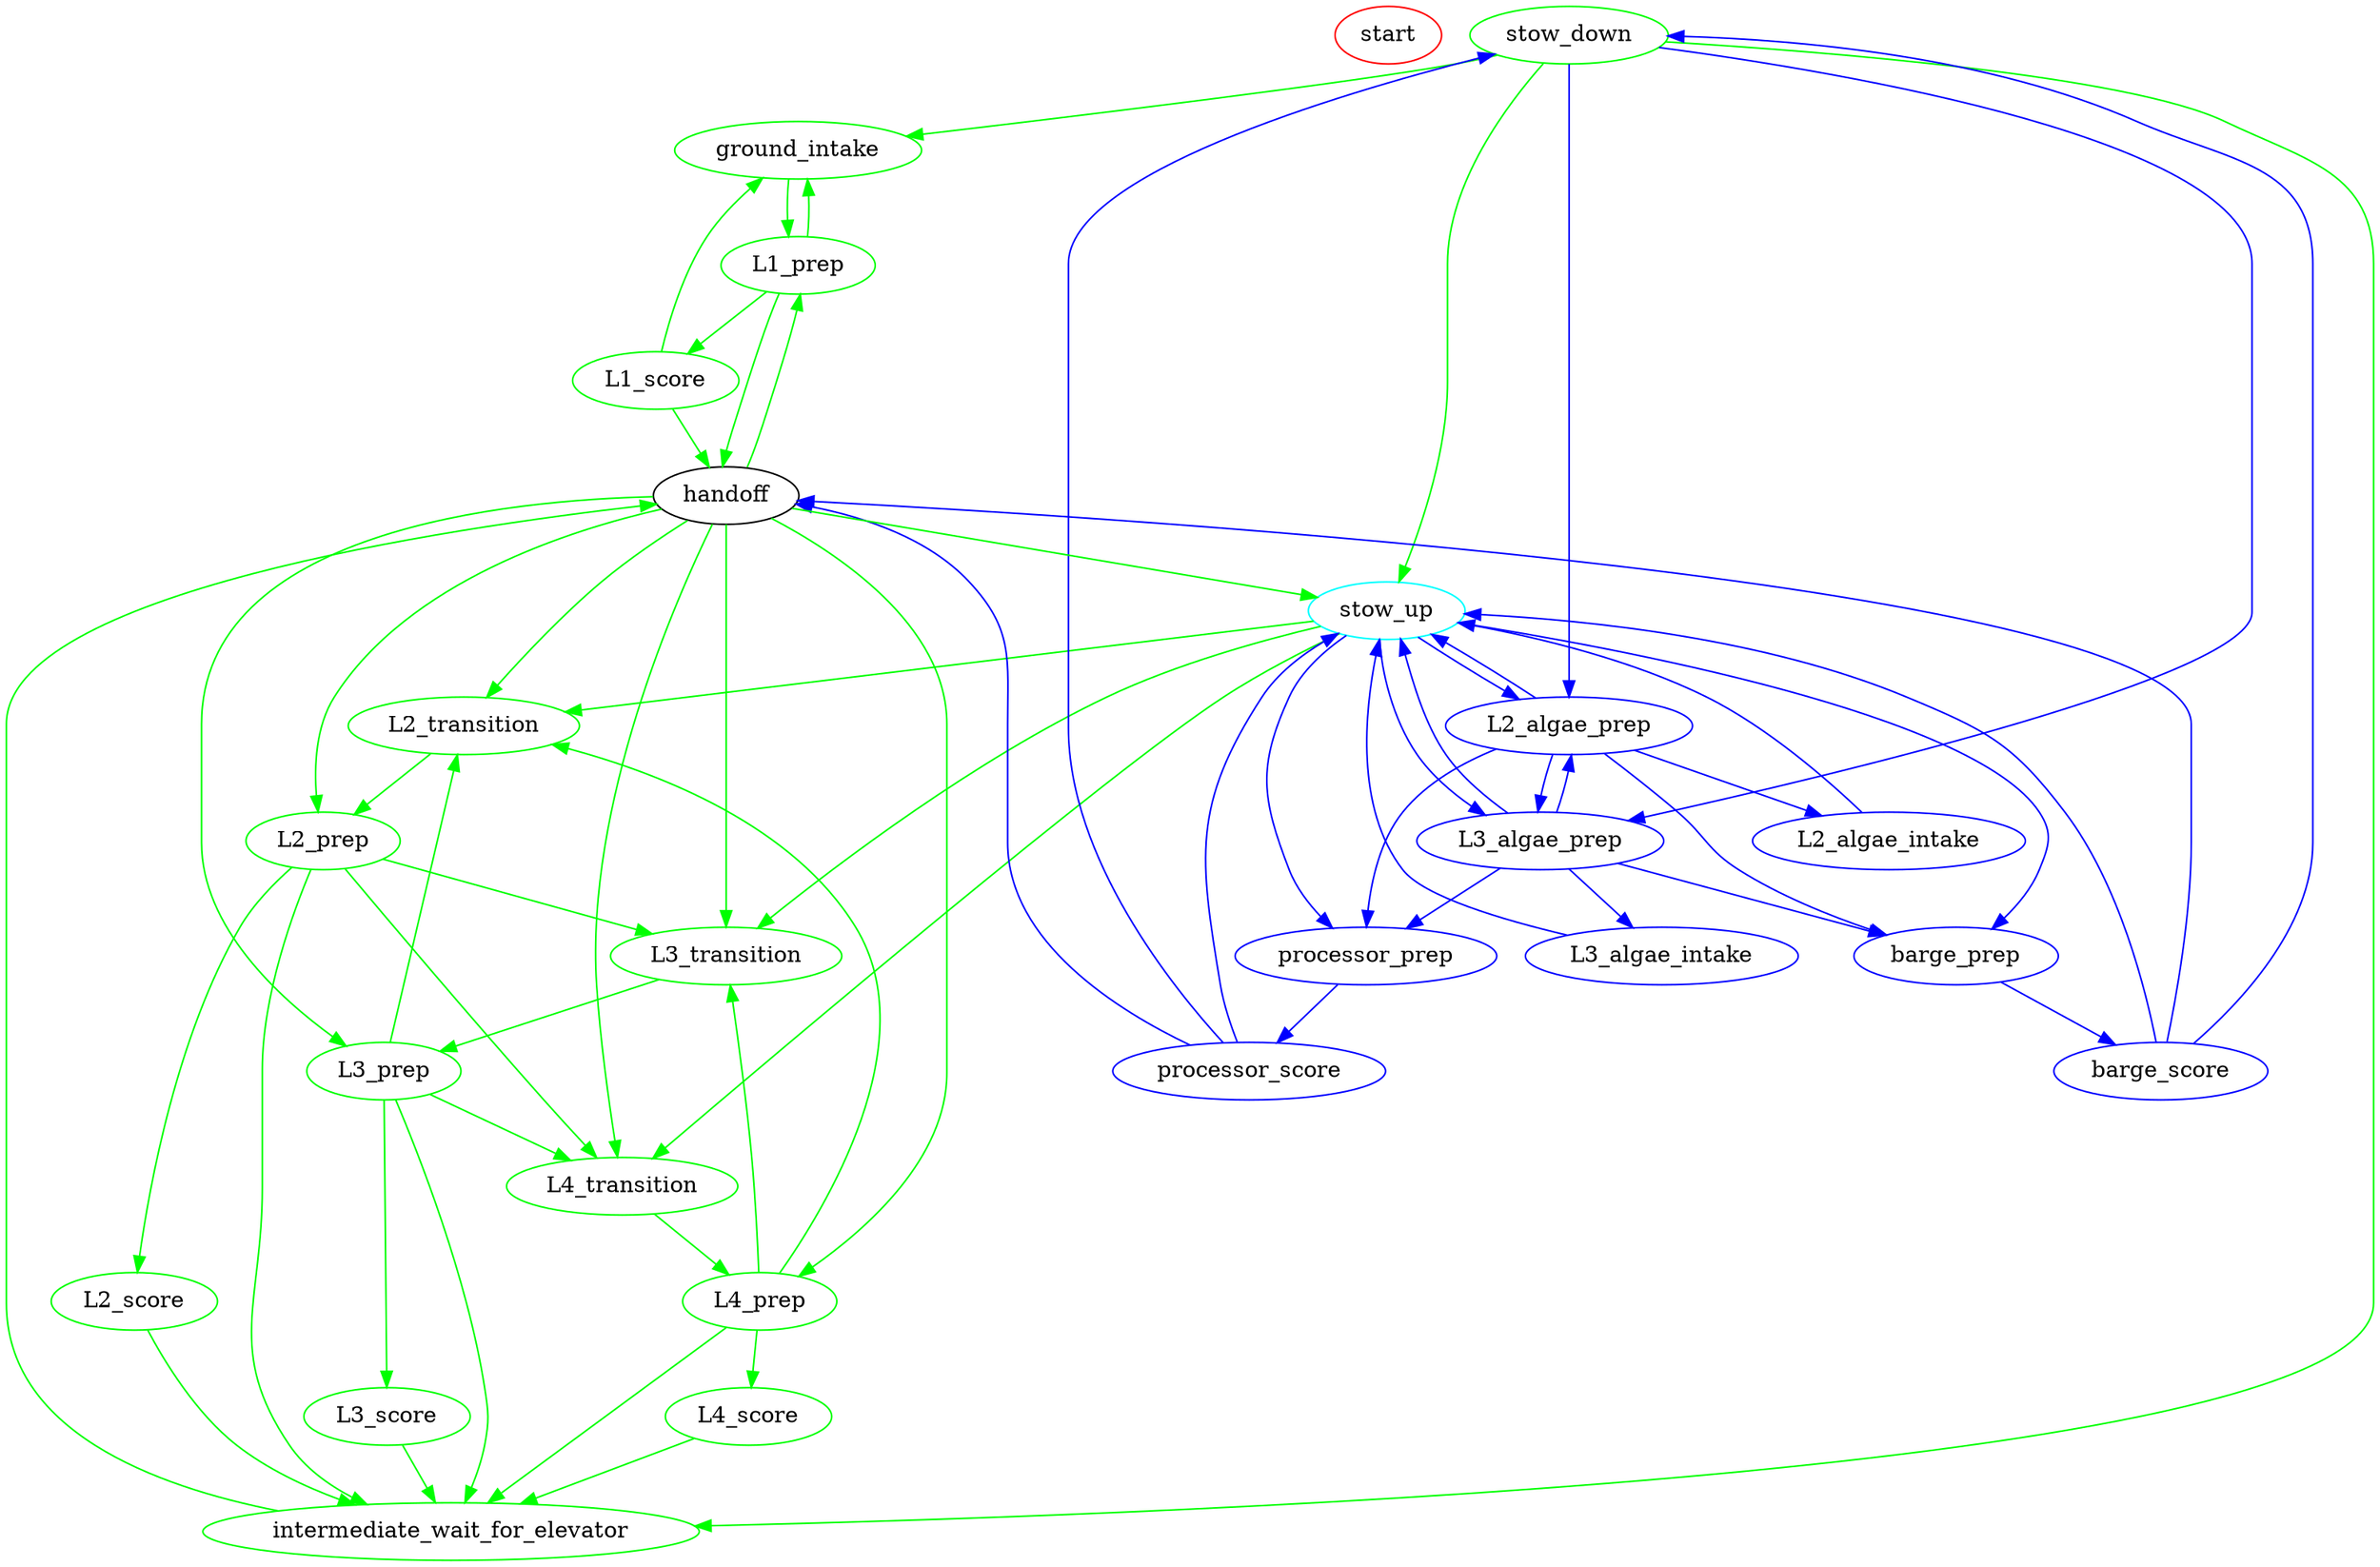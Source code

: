 digraph Superstructure {
  /*
   * Graphviz DOT file for the superstructure state machine.
   * States are represented as nodes, and transitions are represented as edges.
  */

  // Node definitions
  start [color = red]

  stow_down [color = green]

  ground_intake [color = green]

  L1_score [color = green]
  L2_score [color = green]
  L3_score [color = green]
  L4_score [color = green]
  
  stow_up [color = cyan]
  
  L2_algae_prep [color = blue]
  L3_algae_prep [color = blue]
  
  L2_algae_intake [color = blue]
  L3_algae_intake [color = blue]

  barge_prep [color = blue]
  barge_score [color = blue]
  
  processor_prep [color = blue]
  processor_score [color = blue]

  # Prep states
  L1_prep [color = green]
  L2_prep [color = green]
  L3_prep [color = green]
  L4_prep [color = green]

  # Transition States
  L2_transition [color = green]
  L3_transition [color = green]
  L4_transition [color = green]
  # Transition states are inherently wait_for_elevator states but for different levels

  intermediate_wait_for_elevator [color = green]
  
  stow_down -> stow_up [color = green]
  handoff -> stow_up [color = green]
  
  stow_up -> L2_transition [color = green]
  stow_up -> L3_transition [color = green]
  stow_up -> L4_transition [color = green]
  
  # Coral Edges
  handoff -> L1_prep [color = green]
  handoff -> L2_transition [color = green]
  handoff -> L3_transition [color = green]
  handoff -> L4_transition [color = green]
  
  handoff -> L2_prep [color = green]
  handoff -> L3_prep [color = green]
  handoff -> L4_prep [color = green]

  stow_down -> intermediate_wait_for_elevator [color = green]
  intermediate_wait_for_elevator -> handoff [color = green]
  ground_intake -> L1_prep [color = green]
  stow_down -> ground_intake [color = green]

  L1_prep -> ground_intake [color = green]

  L1_prep -> L1_score [color = green]
  L2_prep -> L2_score [color = green]
  L3_prep -> L3_score [color = green]
  L4_prep -> L4_score [color = green]

  L2_prep -> intermediate_wait_for_elevator [color = green]
  L3_prep -> intermediate_wait_for_elevator [color = green]
  L4_prep -> intermediate_wait_for_elevator [color = green]
  
  L1_score -> ground_intake [color = green]
  L1_prep -> handoff [color = green]
  L1_score -> handoff [color = green]
    
  L2_score -> intermediate_wait_for_elevator [color = green]
  L3_score -> intermediate_wait_for_elevator [color = green]
  L4_score -> intermediate_wait_for_elevator [color = green]

  L2_prep -> L3_transition [color = green]
  L2_prep -> L4_transition [color = green]
  L3_prep -> L2_transition [color = green]
  L3_prep -> L4_transition [color = green]
  L4_prep -> L3_transition [color = green]
  L4_prep -> L2_transition [color = green]

  L2_transition -> L2_prep [color = green]
  L3_transition -> L3_prep [color = green]
  L4_transition -> L4_prep [color = green]
  
  # Algae Edges
  stow_up -> L2_algae_prep [color = blue]
  stow_up -> L3_algae_prep [color = blue]
  stow_up -> barge_prep [color = blue]
  stow_up -> processor_prep [color = blue]
  
  stow_down -> L2_algae_prep [color = blue]
  stow_down -> L3_algae_prep [color = blue]
  
  L2_algae_prep -> barge_prep [color = blue]
  L3_algae_prep -> barge_prep [color = blue]
  
  L2_algae_prep -> processor_prep [color = blue]
  L3_algae_prep -> processor_prep [color = blue]
  
  L2_algae_prep -> stow_up [color = blue]
  L3_algae_prep -> stow_up [color = blue]
  
  L2_algae_prep -> L2_algae_intake [color = blue]
  L3_algae_prep -> L3_algae_intake [color = blue]
  
  L2_algae_intake -> stow_up [color = blue]
  L3_algae_intake -> stow_up [color = blue]
  
  barge_prep -> barge_score [color = blue]
  processor_prep -> processor_score [color = blue]
  
  processor_score -> stow_up [color = blue]
  processor_score -> stow_down [color = blue]
  processor_score -> handoff [color = blue]
  
  barge_score -> stow_up [color = blue]
  barge_score -> stow_down [color = blue]
  barge_score -> handoff [color = blue]
  
  L2_algae_prep -> L3_algae_prep [color = blue]
  L3_algae_prep -> L2_algae_prep [color = blue]
}